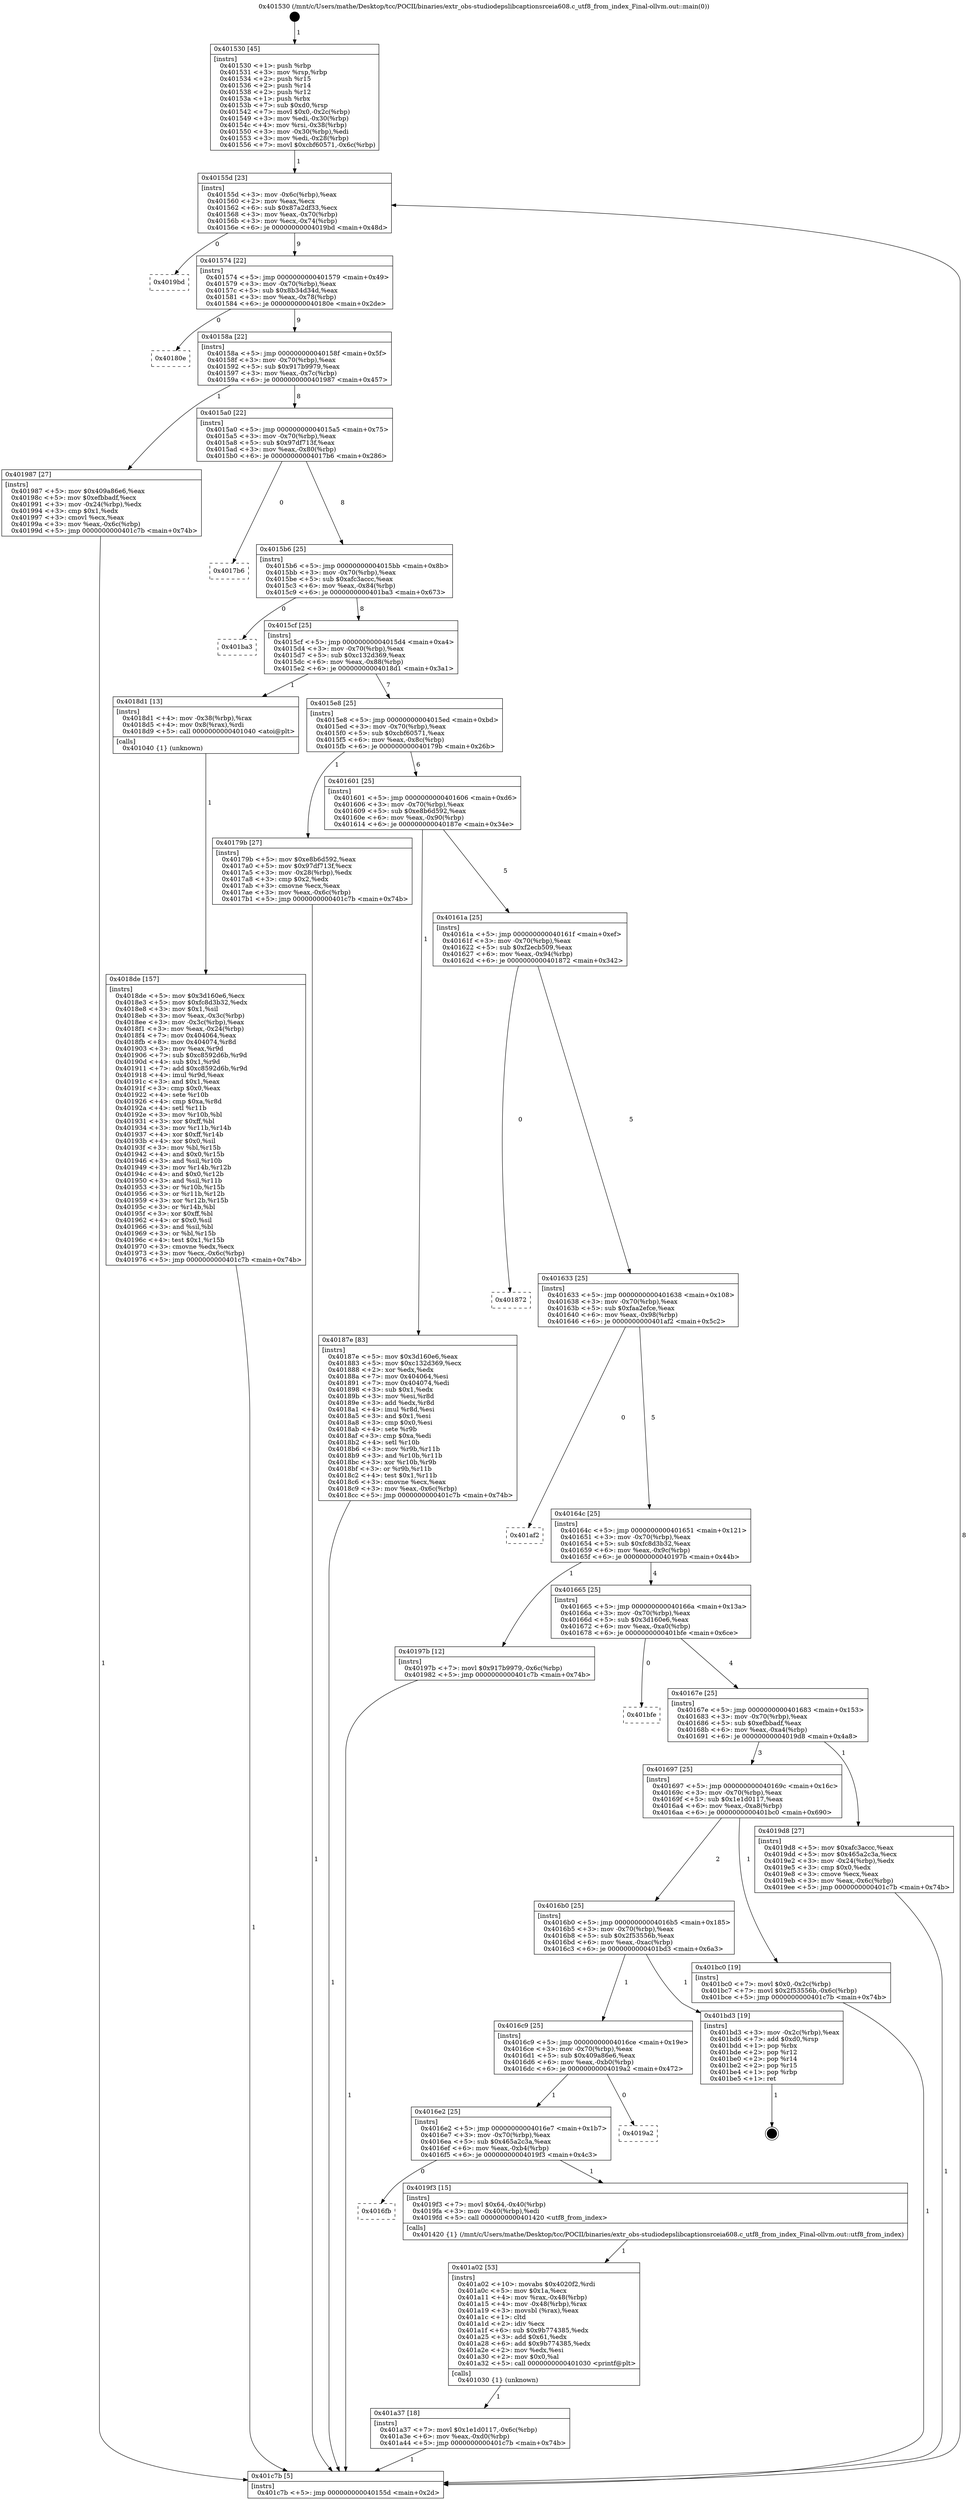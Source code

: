 digraph "0x401530" {
  label = "0x401530 (/mnt/c/Users/mathe/Desktop/tcc/POCII/binaries/extr_obs-studiodepslibcaptionsrceia608.c_utf8_from_index_Final-ollvm.out::main(0))"
  labelloc = "t"
  node[shape=record]

  Entry [label="",width=0.3,height=0.3,shape=circle,fillcolor=black,style=filled]
  "0x40155d" [label="{
     0x40155d [23]\l
     | [instrs]\l
     &nbsp;&nbsp;0x40155d \<+3\>: mov -0x6c(%rbp),%eax\l
     &nbsp;&nbsp;0x401560 \<+2\>: mov %eax,%ecx\l
     &nbsp;&nbsp;0x401562 \<+6\>: sub $0x87a2df33,%ecx\l
     &nbsp;&nbsp;0x401568 \<+3\>: mov %eax,-0x70(%rbp)\l
     &nbsp;&nbsp;0x40156b \<+3\>: mov %ecx,-0x74(%rbp)\l
     &nbsp;&nbsp;0x40156e \<+6\>: je 00000000004019bd \<main+0x48d\>\l
  }"]
  "0x4019bd" [label="{
     0x4019bd\l
  }", style=dashed]
  "0x401574" [label="{
     0x401574 [22]\l
     | [instrs]\l
     &nbsp;&nbsp;0x401574 \<+5\>: jmp 0000000000401579 \<main+0x49\>\l
     &nbsp;&nbsp;0x401579 \<+3\>: mov -0x70(%rbp),%eax\l
     &nbsp;&nbsp;0x40157c \<+5\>: sub $0x8b34d34d,%eax\l
     &nbsp;&nbsp;0x401581 \<+3\>: mov %eax,-0x78(%rbp)\l
     &nbsp;&nbsp;0x401584 \<+6\>: je 000000000040180e \<main+0x2de\>\l
  }"]
  Exit [label="",width=0.3,height=0.3,shape=circle,fillcolor=black,style=filled,peripheries=2]
  "0x40180e" [label="{
     0x40180e\l
  }", style=dashed]
  "0x40158a" [label="{
     0x40158a [22]\l
     | [instrs]\l
     &nbsp;&nbsp;0x40158a \<+5\>: jmp 000000000040158f \<main+0x5f\>\l
     &nbsp;&nbsp;0x40158f \<+3\>: mov -0x70(%rbp),%eax\l
     &nbsp;&nbsp;0x401592 \<+5\>: sub $0x917b9979,%eax\l
     &nbsp;&nbsp;0x401597 \<+3\>: mov %eax,-0x7c(%rbp)\l
     &nbsp;&nbsp;0x40159a \<+6\>: je 0000000000401987 \<main+0x457\>\l
  }"]
  "0x401a37" [label="{
     0x401a37 [18]\l
     | [instrs]\l
     &nbsp;&nbsp;0x401a37 \<+7\>: movl $0x1e1d0117,-0x6c(%rbp)\l
     &nbsp;&nbsp;0x401a3e \<+6\>: mov %eax,-0xd0(%rbp)\l
     &nbsp;&nbsp;0x401a44 \<+5\>: jmp 0000000000401c7b \<main+0x74b\>\l
  }"]
  "0x401987" [label="{
     0x401987 [27]\l
     | [instrs]\l
     &nbsp;&nbsp;0x401987 \<+5\>: mov $0x409a86e6,%eax\l
     &nbsp;&nbsp;0x40198c \<+5\>: mov $0xefbbadf,%ecx\l
     &nbsp;&nbsp;0x401991 \<+3\>: mov -0x24(%rbp),%edx\l
     &nbsp;&nbsp;0x401994 \<+3\>: cmp $0x1,%edx\l
     &nbsp;&nbsp;0x401997 \<+3\>: cmovl %ecx,%eax\l
     &nbsp;&nbsp;0x40199a \<+3\>: mov %eax,-0x6c(%rbp)\l
     &nbsp;&nbsp;0x40199d \<+5\>: jmp 0000000000401c7b \<main+0x74b\>\l
  }"]
  "0x4015a0" [label="{
     0x4015a0 [22]\l
     | [instrs]\l
     &nbsp;&nbsp;0x4015a0 \<+5\>: jmp 00000000004015a5 \<main+0x75\>\l
     &nbsp;&nbsp;0x4015a5 \<+3\>: mov -0x70(%rbp),%eax\l
     &nbsp;&nbsp;0x4015a8 \<+5\>: sub $0x97df713f,%eax\l
     &nbsp;&nbsp;0x4015ad \<+3\>: mov %eax,-0x80(%rbp)\l
     &nbsp;&nbsp;0x4015b0 \<+6\>: je 00000000004017b6 \<main+0x286\>\l
  }"]
  "0x401a02" [label="{
     0x401a02 [53]\l
     | [instrs]\l
     &nbsp;&nbsp;0x401a02 \<+10\>: movabs $0x4020f2,%rdi\l
     &nbsp;&nbsp;0x401a0c \<+5\>: mov $0x1a,%ecx\l
     &nbsp;&nbsp;0x401a11 \<+4\>: mov %rax,-0x48(%rbp)\l
     &nbsp;&nbsp;0x401a15 \<+4\>: mov -0x48(%rbp),%rax\l
     &nbsp;&nbsp;0x401a19 \<+3\>: movsbl (%rax),%eax\l
     &nbsp;&nbsp;0x401a1c \<+1\>: cltd\l
     &nbsp;&nbsp;0x401a1d \<+2\>: idiv %ecx\l
     &nbsp;&nbsp;0x401a1f \<+6\>: sub $0x9b774385,%edx\l
     &nbsp;&nbsp;0x401a25 \<+3\>: add $0x61,%edx\l
     &nbsp;&nbsp;0x401a28 \<+6\>: add $0x9b774385,%edx\l
     &nbsp;&nbsp;0x401a2e \<+2\>: mov %edx,%esi\l
     &nbsp;&nbsp;0x401a30 \<+2\>: mov $0x0,%al\l
     &nbsp;&nbsp;0x401a32 \<+5\>: call 0000000000401030 \<printf@plt\>\l
     | [calls]\l
     &nbsp;&nbsp;0x401030 \{1\} (unknown)\l
  }"]
  "0x4017b6" [label="{
     0x4017b6\l
  }", style=dashed]
  "0x4015b6" [label="{
     0x4015b6 [25]\l
     | [instrs]\l
     &nbsp;&nbsp;0x4015b6 \<+5\>: jmp 00000000004015bb \<main+0x8b\>\l
     &nbsp;&nbsp;0x4015bb \<+3\>: mov -0x70(%rbp),%eax\l
     &nbsp;&nbsp;0x4015be \<+5\>: sub $0xafc3accc,%eax\l
     &nbsp;&nbsp;0x4015c3 \<+6\>: mov %eax,-0x84(%rbp)\l
     &nbsp;&nbsp;0x4015c9 \<+6\>: je 0000000000401ba3 \<main+0x673\>\l
  }"]
  "0x4016fb" [label="{
     0x4016fb\l
  }", style=dashed]
  "0x401ba3" [label="{
     0x401ba3\l
  }", style=dashed]
  "0x4015cf" [label="{
     0x4015cf [25]\l
     | [instrs]\l
     &nbsp;&nbsp;0x4015cf \<+5\>: jmp 00000000004015d4 \<main+0xa4\>\l
     &nbsp;&nbsp;0x4015d4 \<+3\>: mov -0x70(%rbp),%eax\l
     &nbsp;&nbsp;0x4015d7 \<+5\>: sub $0xc132d369,%eax\l
     &nbsp;&nbsp;0x4015dc \<+6\>: mov %eax,-0x88(%rbp)\l
     &nbsp;&nbsp;0x4015e2 \<+6\>: je 00000000004018d1 \<main+0x3a1\>\l
  }"]
  "0x4019f3" [label="{
     0x4019f3 [15]\l
     | [instrs]\l
     &nbsp;&nbsp;0x4019f3 \<+7\>: movl $0x64,-0x40(%rbp)\l
     &nbsp;&nbsp;0x4019fa \<+3\>: mov -0x40(%rbp),%edi\l
     &nbsp;&nbsp;0x4019fd \<+5\>: call 0000000000401420 \<utf8_from_index\>\l
     | [calls]\l
     &nbsp;&nbsp;0x401420 \{1\} (/mnt/c/Users/mathe/Desktop/tcc/POCII/binaries/extr_obs-studiodepslibcaptionsrceia608.c_utf8_from_index_Final-ollvm.out::utf8_from_index)\l
  }"]
  "0x4018d1" [label="{
     0x4018d1 [13]\l
     | [instrs]\l
     &nbsp;&nbsp;0x4018d1 \<+4\>: mov -0x38(%rbp),%rax\l
     &nbsp;&nbsp;0x4018d5 \<+4\>: mov 0x8(%rax),%rdi\l
     &nbsp;&nbsp;0x4018d9 \<+5\>: call 0000000000401040 \<atoi@plt\>\l
     | [calls]\l
     &nbsp;&nbsp;0x401040 \{1\} (unknown)\l
  }"]
  "0x4015e8" [label="{
     0x4015e8 [25]\l
     | [instrs]\l
     &nbsp;&nbsp;0x4015e8 \<+5\>: jmp 00000000004015ed \<main+0xbd\>\l
     &nbsp;&nbsp;0x4015ed \<+3\>: mov -0x70(%rbp),%eax\l
     &nbsp;&nbsp;0x4015f0 \<+5\>: sub $0xcbf60571,%eax\l
     &nbsp;&nbsp;0x4015f5 \<+6\>: mov %eax,-0x8c(%rbp)\l
     &nbsp;&nbsp;0x4015fb \<+6\>: je 000000000040179b \<main+0x26b\>\l
  }"]
  "0x4016e2" [label="{
     0x4016e2 [25]\l
     | [instrs]\l
     &nbsp;&nbsp;0x4016e2 \<+5\>: jmp 00000000004016e7 \<main+0x1b7\>\l
     &nbsp;&nbsp;0x4016e7 \<+3\>: mov -0x70(%rbp),%eax\l
     &nbsp;&nbsp;0x4016ea \<+5\>: sub $0x465a2c3a,%eax\l
     &nbsp;&nbsp;0x4016ef \<+6\>: mov %eax,-0xb4(%rbp)\l
     &nbsp;&nbsp;0x4016f5 \<+6\>: je 00000000004019f3 \<main+0x4c3\>\l
  }"]
  "0x40179b" [label="{
     0x40179b [27]\l
     | [instrs]\l
     &nbsp;&nbsp;0x40179b \<+5\>: mov $0xe8b6d592,%eax\l
     &nbsp;&nbsp;0x4017a0 \<+5\>: mov $0x97df713f,%ecx\l
     &nbsp;&nbsp;0x4017a5 \<+3\>: mov -0x28(%rbp),%edx\l
     &nbsp;&nbsp;0x4017a8 \<+3\>: cmp $0x2,%edx\l
     &nbsp;&nbsp;0x4017ab \<+3\>: cmovne %ecx,%eax\l
     &nbsp;&nbsp;0x4017ae \<+3\>: mov %eax,-0x6c(%rbp)\l
     &nbsp;&nbsp;0x4017b1 \<+5\>: jmp 0000000000401c7b \<main+0x74b\>\l
  }"]
  "0x401601" [label="{
     0x401601 [25]\l
     | [instrs]\l
     &nbsp;&nbsp;0x401601 \<+5\>: jmp 0000000000401606 \<main+0xd6\>\l
     &nbsp;&nbsp;0x401606 \<+3\>: mov -0x70(%rbp),%eax\l
     &nbsp;&nbsp;0x401609 \<+5\>: sub $0xe8b6d592,%eax\l
     &nbsp;&nbsp;0x40160e \<+6\>: mov %eax,-0x90(%rbp)\l
     &nbsp;&nbsp;0x401614 \<+6\>: je 000000000040187e \<main+0x34e\>\l
  }"]
  "0x401c7b" [label="{
     0x401c7b [5]\l
     | [instrs]\l
     &nbsp;&nbsp;0x401c7b \<+5\>: jmp 000000000040155d \<main+0x2d\>\l
  }"]
  "0x401530" [label="{
     0x401530 [45]\l
     | [instrs]\l
     &nbsp;&nbsp;0x401530 \<+1\>: push %rbp\l
     &nbsp;&nbsp;0x401531 \<+3\>: mov %rsp,%rbp\l
     &nbsp;&nbsp;0x401534 \<+2\>: push %r15\l
     &nbsp;&nbsp;0x401536 \<+2\>: push %r14\l
     &nbsp;&nbsp;0x401538 \<+2\>: push %r12\l
     &nbsp;&nbsp;0x40153a \<+1\>: push %rbx\l
     &nbsp;&nbsp;0x40153b \<+7\>: sub $0xd0,%rsp\l
     &nbsp;&nbsp;0x401542 \<+7\>: movl $0x0,-0x2c(%rbp)\l
     &nbsp;&nbsp;0x401549 \<+3\>: mov %edi,-0x30(%rbp)\l
     &nbsp;&nbsp;0x40154c \<+4\>: mov %rsi,-0x38(%rbp)\l
     &nbsp;&nbsp;0x401550 \<+3\>: mov -0x30(%rbp),%edi\l
     &nbsp;&nbsp;0x401553 \<+3\>: mov %edi,-0x28(%rbp)\l
     &nbsp;&nbsp;0x401556 \<+7\>: movl $0xcbf60571,-0x6c(%rbp)\l
  }"]
  "0x4019a2" [label="{
     0x4019a2\l
  }", style=dashed]
  "0x40187e" [label="{
     0x40187e [83]\l
     | [instrs]\l
     &nbsp;&nbsp;0x40187e \<+5\>: mov $0x3d160e6,%eax\l
     &nbsp;&nbsp;0x401883 \<+5\>: mov $0xc132d369,%ecx\l
     &nbsp;&nbsp;0x401888 \<+2\>: xor %edx,%edx\l
     &nbsp;&nbsp;0x40188a \<+7\>: mov 0x404064,%esi\l
     &nbsp;&nbsp;0x401891 \<+7\>: mov 0x404074,%edi\l
     &nbsp;&nbsp;0x401898 \<+3\>: sub $0x1,%edx\l
     &nbsp;&nbsp;0x40189b \<+3\>: mov %esi,%r8d\l
     &nbsp;&nbsp;0x40189e \<+3\>: add %edx,%r8d\l
     &nbsp;&nbsp;0x4018a1 \<+4\>: imul %r8d,%esi\l
     &nbsp;&nbsp;0x4018a5 \<+3\>: and $0x1,%esi\l
     &nbsp;&nbsp;0x4018a8 \<+3\>: cmp $0x0,%esi\l
     &nbsp;&nbsp;0x4018ab \<+4\>: sete %r9b\l
     &nbsp;&nbsp;0x4018af \<+3\>: cmp $0xa,%edi\l
     &nbsp;&nbsp;0x4018b2 \<+4\>: setl %r10b\l
     &nbsp;&nbsp;0x4018b6 \<+3\>: mov %r9b,%r11b\l
     &nbsp;&nbsp;0x4018b9 \<+3\>: and %r10b,%r11b\l
     &nbsp;&nbsp;0x4018bc \<+3\>: xor %r10b,%r9b\l
     &nbsp;&nbsp;0x4018bf \<+3\>: or %r9b,%r11b\l
     &nbsp;&nbsp;0x4018c2 \<+4\>: test $0x1,%r11b\l
     &nbsp;&nbsp;0x4018c6 \<+3\>: cmovne %ecx,%eax\l
     &nbsp;&nbsp;0x4018c9 \<+3\>: mov %eax,-0x6c(%rbp)\l
     &nbsp;&nbsp;0x4018cc \<+5\>: jmp 0000000000401c7b \<main+0x74b\>\l
  }"]
  "0x40161a" [label="{
     0x40161a [25]\l
     | [instrs]\l
     &nbsp;&nbsp;0x40161a \<+5\>: jmp 000000000040161f \<main+0xef\>\l
     &nbsp;&nbsp;0x40161f \<+3\>: mov -0x70(%rbp),%eax\l
     &nbsp;&nbsp;0x401622 \<+5\>: sub $0xf2ecb509,%eax\l
     &nbsp;&nbsp;0x401627 \<+6\>: mov %eax,-0x94(%rbp)\l
     &nbsp;&nbsp;0x40162d \<+6\>: je 0000000000401872 \<main+0x342\>\l
  }"]
  "0x4018de" [label="{
     0x4018de [157]\l
     | [instrs]\l
     &nbsp;&nbsp;0x4018de \<+5\>: mov $0x3d160e6,%ecx\l
     &nbsp;&nbsp;0x4018e3 \<+5\>: mov $0xfc8d3b32,%edx\l
     &nbsp;&nbsp;0x4018e8 \<+3\>: mov $0x1,%sil\l
     &nbsp;&nbsp;0x4018eb \<+3\>: mov %eax,-0x3c(%rbp)\l
     &nbsp;&nbsp;0x4018ee \<+3\>: mov -0x3c(%rbp),%eax\l
     &nbsp;&nbsp;0x4018f1 \<+3\>: mov %eax,-0x24(%rbp)\l
     &nbsp;&nbsp;0x4018f4 \<+7\>: mov 0x404064,%eax\l
     &nbsp;&nbsp;0x4018fb \<+8\>: mov 0x404074,%r8d\l
     &nbsp;&nbsp;0x401903 \<+3\>: mov %eax,%r9d\l
     &nbsp;&nbsp;0x401906 \<+7\>: sub $0xc8592d6b,%r9d\l
     &nbsp;&nbsp;0x40190d \<+4\>: sub $0x1,%r9d\l
     &nbsp;&nbsp;0x401911 \<+7\>: add $0xc8592d6b,%r9d\l
     &nbsp;&nbsp;0x401918 \<+4\>: imul %r9d,%eax\l
     &nbsp;&nbsp;0x40191c \<+3\>: and $0x1,%eax\l
     &nbsp;&nbsp;0x40191f \<+3\>: cmp $0x0,%eax\l
     &nbsp;&nbsp;0x401922 \<+4\>: sete %r10b\l
     &nbsp;&nbsp;0x401926 \<+4\>: cmp $0xa,%r8d\l
     &nbsp;&nbsp;0x40192a \<+4\>: setl %r11b\l
     &nbsp;&nbsp;0x40192e \<+3\>: mov %r10b,%bl\l
     &nbsp;&nbsp;0x401931 \<+3\>: xor $0xff,%bl\l
     &nbsp;&nbsp;0x401934 \<+3\>: mov %r11b,%r14b\l
     &nbsp;&nbsp;0x401937 \<+4\>: xor $0xff,%r14b\l
     &nbsp;&nbsp;0x40193b \<+4\>: xor $0x0,%sil\l
     &nbsp;&nbsp;0x40193f \<+3\>: mov %bl,%r15b\l
     &nbsp;&nbsp;0x401942 \<+4\>: and $0x0,%r15b\l
     &nbsp;&nbsp;0x401946 \<+3\>: and %sil,%r10b\l
     &nbsp;&nbsp;0x401949 \<+3\>: mov %r14b,%r12b\l
     &nbsp;&nbsp;0x40194c \<+4\>: and $0x0,%r12b\l
     &nbsp;&nbsp;0x401950 \<+3\>: and %sil,%r11b\l
     &nbsp;&nbsp;0x401953 \<+3\>: or %r10b,%r15b\l
     &nbsp;&nbsp;0x401956 \<+3\>: or %r11b,%r12b\l
     &nbsp;&nbsp;0x401959 \<+3\>: xor %r12b,%r15b\l
     &nbsp;&nbsp;0x40195c \<+3\>: or %r14b,%bl\l
     &nbsp;&nbsp;0x40195f \<+3\>: xor $0xff,%bl\l
     &nbsp;&nbsp;0x401962 \<+4\>: or $0x0,%sil\l
     &nbsp;&nbsp;0x401966 \<+3\>: and %sil,%bl\l
     &nbsp;&nbsp;0x401969 \<+3\>: or %bl,%r15b\l
     &nbsp;&nbsp;0x40196c \<+4\>: test $0x1,%r15b\l
     &nbsp;&nbsp;0x401970 \<+3\>: cmovne %edx,%ecx\l
     &nbsp;&nbsp;0x401973 \<+3\>: mov %ecx,-0x6c(%rbp)\l
     &nbsp;&nbsp;0x401976 \<+5\>: jmp 0000000000401c7b \<main+0x74b\>\l
  }"]
  "0x4016c9" [label="{
     0x4016c9 [25]\l
     | [instrs]\l
     &nbsp;&nbsp;0x4016c9 \<+5\>: jmp 00000000004016ce \<main+0x19e\>\l
     &nbsp;&nbsp;0x4016ce \<+3\>: mov -0x70(%rbp),%eax\l
     &nbsp;&nbsp;0x4016d1 \<+5\>: sub $0x409a86e6,%eax\l
     &nbsp;&nbsp;0x4016d6 \<+6\>: mov %eax,-0xb0(%rbp)\l
     &nbsp;&nbsp;0x4016dc \<+6\>: je 00000000004019a2 \<main+0x472\>\l
  }"]
  "0x401872" [label="{
     0x401872\l
  }", style=dashed]
  "0x401633" [label="{
     0x401633 [25]\l
     | [instrs]\l
     &nbsp;&nbsp;0x401633 \<+5\>: jmp 0000000000401638 \<main+0x108\>\l
     &nbsp;&nbsp;0x401638 \<+3\>: mov -0x70(%rbp),%eax\l
     &nbsp;&nbsp;0x40163b \<+5\>: sub $0xfaa2efce,%eax\l
     &nbsp;&nbsp;0x401640 \<+6\>: mov %eax,-0x98(%rbp)\l
     &nbsp;&nbsp;0x401646 \<+6\>: je 0000000000401af2 \<main+0x5c2\>\l
  }"]
  "0x401bd3" [label="{
     0x401bd3 [19]\l
     | [instrs]\l
     &nbsp;&nbsp;0x401bd3 \<+3\>: mov -0x2c(%rbp),%eax\l
     &nbsp;&nbsp;0x401bd6 \<+7\>: add $0xd0,%rsp\l
     &nbsp;&nbsp;0x401bdd \<+1\>: pop %rbx\l
     &nbsp;&nbsp;0x401bde \<+2\>: pop %r12\l
     &nbsp;&nbsp;0x401be0 \<+2\>: pop %r14\l
     &nbsp;&nbsp;0x401be2 \<+2\>: pop %r15\l
     &nbsp;&nbsp;0x401be4 \<+1\>: pop %rbp\l
     &nbsp;&nbsp;0x401be5 \<+1\>: ret\l
  }"]
  "0x401af2" [label="{
     0x401af2\l
  }", style=dashed]
  "0x40164c" [label="{
     0x40164c [25]\l
     | [instrs]\l
     &nbsp;&nbsp;0x40164c \<+5\>: jmp 0000000000401651 \<main+0x121\>\l
     &nbsp;&nbsp;0x401651 \<+3\>: mov -0x70(%rbp),%eax\l
     &nbsp;&nbsp;0x401654 \<+5\>: sub $0xfc8d3b32,%eax\l
     &nbsp;&nbsp;0x401659 \<+6\>: mov %eax,-0x9c(%rbp)\l
     &nbsp;&nbsp;0x40165f \<+6\>: je 000000000040197b \<main+0x44b\>\l
  }"]
  "0x4016b0" [label="{
     0x4016b0 [25]\l
     | [instrs]\l
     &nbsp;&nbsp;0x4016b0 \<+5\>: jmp 00000000004016b5 \<main+0x185\>\l
     &nbsp;&nbsp;0x4016b5 \<+3\>: mov -0x70(%rbp),%eax\l
     &nbsp;&nbsp;0x4016b8 \<+5\>: sub $0x2f53556b,%eax\l
     &nbsp;&nbsp;0x4016bd \<+6\>: mov %eax,-0xac(%rbp)\l
     &nbsp;&nbsp;0x4016c3 \<+6\>: je 0000000000401bd3 \<main+0x6a3\>\l
  }"]
  "0x40197b" [label="{
     0x40197b [12]\l
     | [instrs]\l
     &nbsp;&nbsp;0x40197b \<+7\>: movl $0x917b9979,-0x6c(%rbp)\l
     &nbsp;&nbsp;0x401982 \<+5\>: jmp 0000000000401c7b \<main+0x74b\>\l
  }"]
  "0x401665" [label="{
     0x401665 [25]\l
     | [instrs]\l
     &nbsp;&nbsp;0x401665 \<+5\>: jmp 000000000040166a \<main+0x13a\>\l
     &nbsp;&nbsp;0x40166a \<+3\>: mov -0x70(%rbp),%eax\l
     &nbsp;&nbsp;0x40166d \<+5\>: sub $0x3d160e6,%eax\l
     &nbsp;&nbsp;0x401672 \<+6\>: mov %eax,-0xa0(%rbp)\l
     &nbsp;&nbsp;0x401678 \<+6\>: je 0000000000401bfe \<main+0x6ce\>\l
  }"]
  "0x401bc0" [label="{
     0x401bc0 [19]\l
     | [instrs]\l
     &nbsp;&nbsp;0x401bc0 \<+7\>: movl $0x0,-0x2c(%rbp)\l
     &nbsp;&nbsp;0x401bc7 \<+7\>: movl $0x2f53556b,-0x6c(%rbp)\l
     &nbsp;&nbsp;0x401bce \<+5\>: jmp 0000000000401c7b \<main+0x74b\>\l
  }"]
  "0x401bfe" [label="{
     0x401bfe\l
  }", style=dashed]
  "0x40167e" [label="{
     0x40167e [25]\l
     | [instrs]\l
     &nbsp;&nbsp;0x40167e \<+5\>: jmp 0000000000401683 \<main+0x153\>\l
     &nbsp;&nbsp;0x401683 \<+3\>: mov -0x70(%rbp),%eax\l
     &nbsp;&nbsp;0x401686 \<+5\>: sub $0xefbbadf,%eax\l
     &nbsp;&nbsp;0x40168b \<+6\>: mov %eax,-0xa4(%rbp)\l
     &nbsp;&nbsp;0x401691 \<+6\>: je 00000000004019d8 \<main+0x4a8\>\l
  }"]
  "0x401697" [label="{
     0x401697 [25]\l
     | [instrs]\l
     &nbsp;&nbsp;0x401697 \<+5\>: jmp 000000000040169c \<main+0x16c\>\l
     &nbsp;&nbsp;0x40169c \<+3\>: mov -0x70(%rbp),%eax\l
     &nbsp;&nbsp;0x40169f \<+5\>: sub $0x1e1d0117,%eax\l
     &nbsp;&nbsp;0x4016a4 \<+6\>: mov %eax,-0xa8(%rbp)\l
     &nbsp;&nbsp;0x4016aa \<+6\>: je 0000000000401bc0 \<main+0x690\>\l
  }"]
  "0x4019d8" [label="{
     0x4019d8 [27]\l
     | [instrs]\l
     &nbsp;&nbsp;0x4019d8 \<+5\>: mov $0xafc3accc,%eax\l
     &nbsp;&nbsp;0x4019dd \<+5\>: mov $0x465a2c3a,%ecx\l
     &nbsp;&nbsp;0x4019e2 \<+3\>: mov -0x24(%rbp),%edx\l
     &nbsp;&nbsp;0x4019e5 \<+3\>: cmp $0x0,%edx\l
     &nbsp;&nbsp;0x4019e8 \<+3\>: cmove %ecx,%eax\l
     &nbsp;&nbsp;0x4019eb \<+3\>: mov %eax,-0x6c(%rbp)\l
     &nbsp;&nbsp;0x4019ee \<+5\>: jmp 0000000000401c7b \<main+0x74b\>\l
  }"]
  Entry -> "0x401530" [label=" 1"]
  "0x40155d" -> "0x4019bd" [label=" 0"]
  "0x40155d" -> "0x401574" [label=" 9"]
  "0x401bd3" -> Exit [label=" 1"]
  "0x401574" -> "0x40180e" [label=" 0"]
  "0x401574" -> "0x40158a" [label=" 9"]
  "0x401bc0" -> "0x401c7b" [label=" 1"]
  "0x40158a" -> "0x401987" [label=" 1"]
  "0x40158a" -> "0x4015a0" [label=" 8"]
  "0x401a37" -> "0x401c7b" [label=" 1"]
  "0x4015a0" -> "0x4017b6" [label=" 0"]
  "0x4015a0" -> "0x4015b6" [label=" 8"]
  "0x401a02" -> "0x401a37" [label=" 1"]
  "0x4015b6" -> "0x401ba3" [label=" 0"]
  "0x4015b6" -> "0x4015cf" [label=" 8"]
  "0x4019f3" -> "0x401a02" [label=" 1"]
  "0x4015cf" -> "0x4018d1" [label=" 1"]
  "0x4015cf" -> "0x4015e8" [label=" 7"]
  "0x4016e2" -> "0x4016fb" [label=" 0"]
  "0x4015e8" -> "0x40179b" [label=" 1"]
  "0x4015e8" -> "0x401601" [label=" 6"]
  "0x40179b" -> "0x401c7b" [label=" 1"]
  "0x401530" -> "0x40155d" [label=" 1"]
  "0x401c7b" -> "0x40155d" [label=" 8"]
  "0x4016e2" -> "0x4019f3" [label=" 1"]
  "0x401601" -> "0x40187e" [label=" 1"]
  "0x401601" -> "0x40161a" [label=" 5"]
  "0x40187e" -> "0x401c7b" [label=" 1"]
  "0x4018d1" -> "0x4018de" [label=" 1"]
  "0x4018de" -> "0x401c7b" [label=" 1"]
  "0x4016c9" -> "0x4016e2" [label=" 1"]
  "0x40161a" -> "0x401872" [label=" 0"]
  "0x40161a" -> "0x401633" [label=" 5"]
  "0x4016c9" -> "0x4019a2" [label=" 0"]
  "0x401633" -> "0x401af2" [label=" 0"]
  "0x401633" -> "0x40164c" [label=" 5"]
  "0x4016b0" -> "0x4016c9" [label=" 1"]
  "0x40164c" -> "0x40197b" [label=" 1"]
  "0x40164c" -> "0x401665" [label=" 4"]
  "0x40197b" -> "0x401c7b" [label=" 1"]
  "0x401987" -> "0x401c7b" [label=" 1"]
  "0x4016b0" -> "0x401bd3" [label=" 1"]
  "0x401665" -> "0x401bfe" [label=" 0"]
  "0x401665" -> "0x40167e" [label=" 4"]
  "0x401697" -> "0x4016b0" [label=" 2"]
  "0x40167e" -> "0x4019d8" [label=" 1"]
  "0x40167e" -> "0x401697" [label=" 3"]
  "0x4019d8" -> "0x401c7b" [label=" 1"]
  "0x401697" -> "0x401bc0" [label=" 1"]
}
